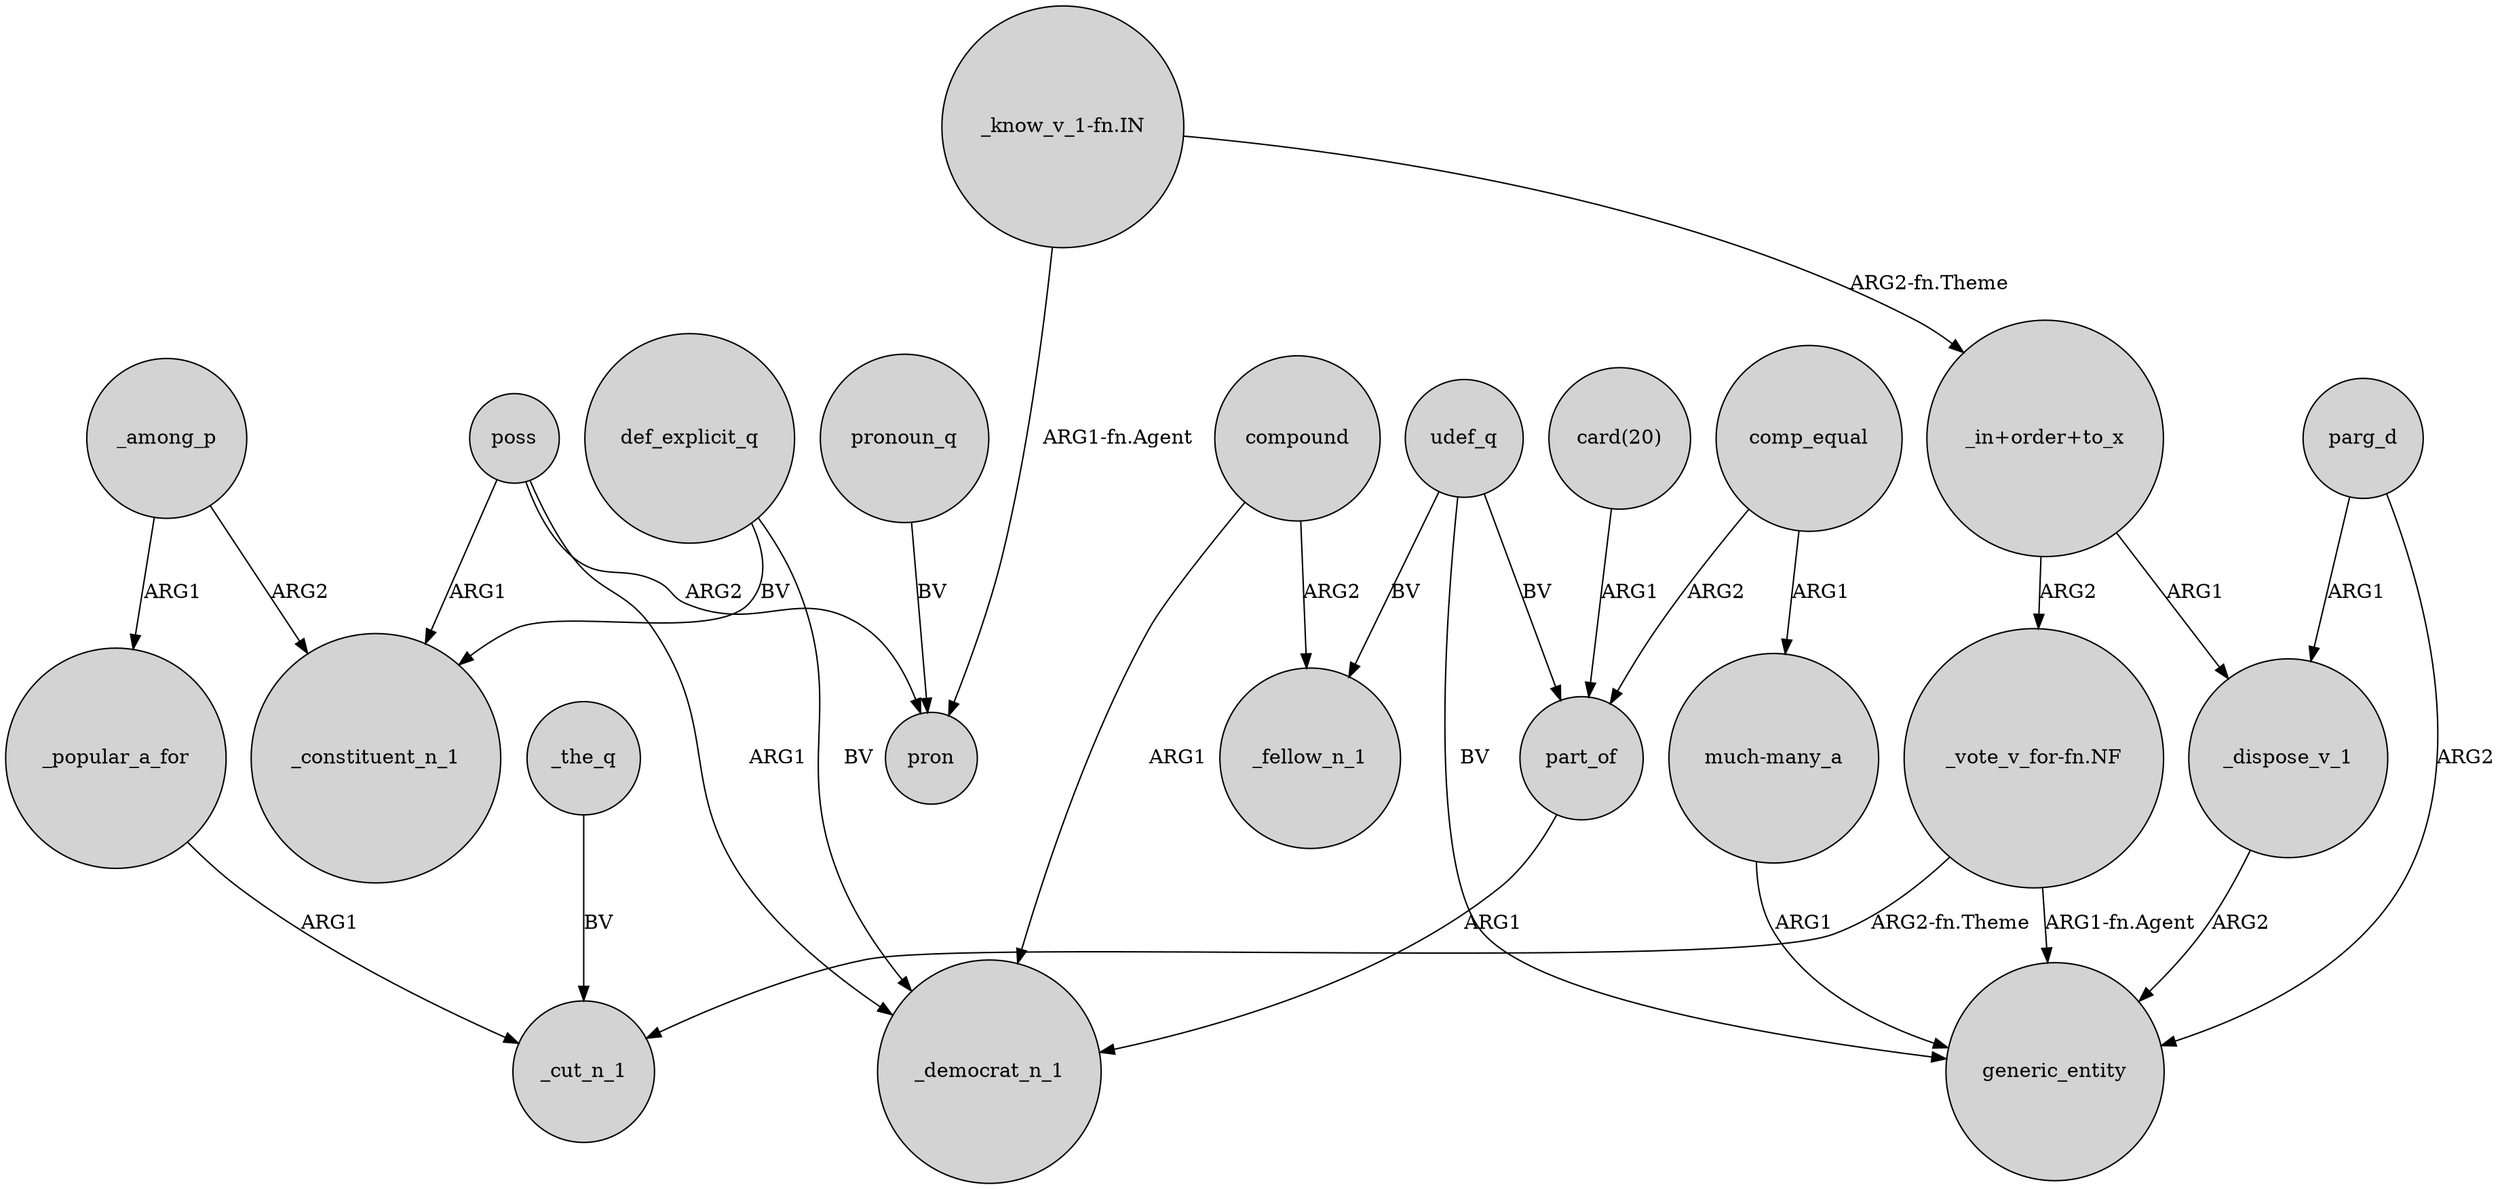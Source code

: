 digraph {
	node [shape=circle style=filled]
	_among_p -> _constituent_n_1 [label=ARG2]
	"_know_v_1-fn.IN" -> "_in+order+to_x" [label="ARG2-fn.Theme"]
	udef_q -> part_of [label=BV]
	udef_q -> generic_entity [label=BV]
	poss -> pron [label=ARG2]
	"much-many_a" -> generic_entity [label=ARG1]
	poss -> _democrat_n_1 [label=ARG1]
	parg_d -> generic_entity [label=ARG2]
	compound -> _fellow_n_1 [label=ARG2]
	"card(20)" -> part_of [label=ARG1]
	part_of -> _democrat_n_1 [label=ARG1]
	comp_equal -> "much-many_a" [label=ARG1]
	def_explicit_q -> _constituent_n_1 [label=BV]
	"_know_v_1-fn.IN" -> pron [label="ARG1-fn.Agent"]
	_the_q -> _cut_n_1 [label=BV]
	poss -> _constituent_n_1 [label=ARG1]
	_dispose_v_1 -> generic_entity [label=ARG2]
	parg_d -> _dispose_v_1 [label=ARG1]
	pronoun_q -> pron [label=BV]
	udef_q -> _fellow_n_1 [label=BV]
	"_in+order+to_x" -> "_vote_v_for-fn.NF" [label=ARG2]
	compound -> _democrat_n_1 [label=ARG1]
	def_explicit_q -> _democrat_n_1 [label=BV]
	_popular_a_for -> _cut_n_1 [label=ARG1]
	comp_equal -> part_of [label=ARG2]
	"_vote_v_for-fn.NF" -> generic_entity [label="ARG1-fn.Agent"]
	"_vote_v_for-fn.NF" -> _cut_n_1 [label="ARG2-fn.Theme"]
	"_in+order+to_x" -> _dispose_v_1 [label=ARG1]
	_among_p -> _popular_a_for [label=ARG1]
}

